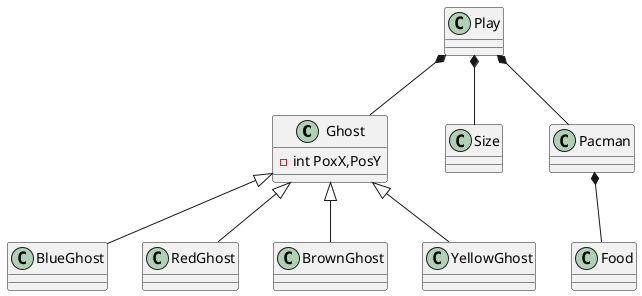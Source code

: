@startuml

Ghost <|-- BlueGhost
Ghost <|-- RedGhost
Ghost <|-- BrownGhost
Ghost <|-- YellowGhost

Play *-- Size
Play *-- Ghost
Play *-- Pacman
Pacman *-- Food



class Food{
}
class Play{
}
class Size{
}
class Ghost{
-int PoxX,PosY
}
@enduml